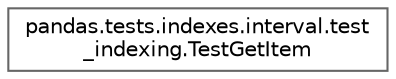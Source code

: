 digraph "Graphical Class Hierarchy"
{
 // LATEX_PDF_SIZE
  bgcolor="transparent";
  edge [fontname=Helvetica,fontsize=10,labelfontname=Helvetica,labelfontsize=10];
  node [fontname=Helvetica,fontsize=10,shape=box,height=0.2,width=0.4];
  rankdir="LR";
  Node0 [id="Node000000",label="pandas.tests.indexes.interval.test\l_indexing.TestGetItem",height=0.2,width=0.4,color="grey40", fillcolor="white", style="filled",URL="$df/d47/classpandas_1_1tests_1_1indexes_1_1interval_1_1test__indexing_1_1TestGetItem.html",tooltip=" "];
}
